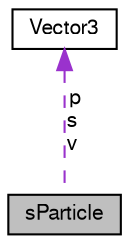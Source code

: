 digraph "sParticle"
{
 // LATEX_PDF_SIZE
  bgcolor="transparent";
  edge [fontname="FreeSans",fontsize="10",labelfontname="FreeSans",labelfontsize="10"];
  node [fontname="FreeSans",fontsize="10",shape=record];
  Node1 [label="sParticle",height=0.2,width=0.4,color="black", fillcolor="grey75", style="filled", fontcolor="black",tooltip="structs"];
  Node2 -> Node1 [dir="back",color="darkorchid3",fontsize="10",style="dashed",label=" p\ns\nv" ,fontname="FreeSans"];
  Node2 [label="Vector3",height=0.2,width=0.4,color="black",URL="$a01484.html",tooltip="Vector3 class."];
}
